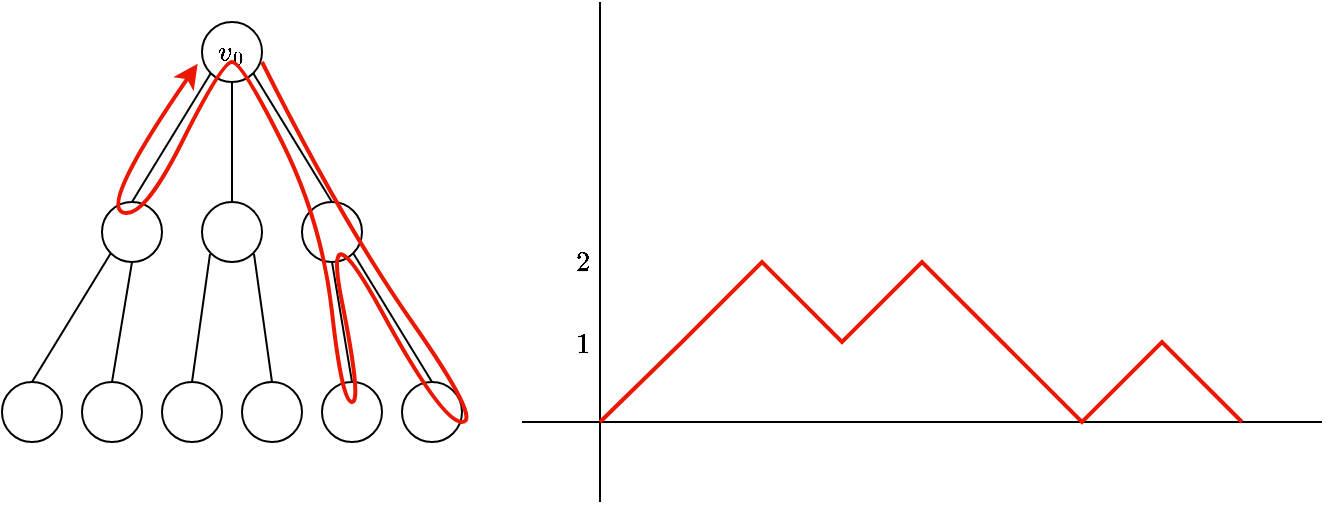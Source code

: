 <mxfile version="24.4.2" type="device">
  <diagram name="ページ1" id="8seGBtygA8eRMkJuS4D7">
    <mxGraphModel dx="763" dy="408" grid="1" gridSize="10" guides="1" tooltips="1" connect="1" arrows="1" fold="1" page="1" pageScale="1" pageWidth="827" pageHeight="1169" math="1" shadow="0">
      <root>
        <mxCell id="0" />
        <mxCell id="1" parent="0" />
        <mxCell id="2JYzVxW-8u_eNLuhjB4G-8" style="rounded=0;orthogonalLoop=1;jettySize=auto;html=1;exitX=0;exitY=1;exitDx=0;exitDy=0;entryX=0.5;entryY=0;entryDx=0;entryDy=0;endArrow=none;endFill=0;" edge="1" parent="1" source="2JYzVxW-8u_eNLuhjB4G-2" target="2JYzVxW-8u_eNLuhjB4G-4">
          <mxGeometry relative="1" as="geometry" />
        </mxCell>
        <mxCell id="2JYzVxW-8u_eNLuhjB4G-9" style="rounded=0;orthogonalLoop=1;jettySize=auto;html=1;exitX=0.5;exitY=1;exitDx=0;exitDy=0;entryX=0.5;entryY=0;entryDx=0;entryDy=0;endArrow=none;endFill=0;" edge="1" parent="1" source="2JYzVxW-8u_eNLuhjB4G-2" target="2JYzVxW-8u_eNLuhjB4G-6">
          <mxGeometry relative="1" as="geometry" />
        </mxCell>
        <mxCell id="2JYzVxW-8u_eNLuhjB4G-2" value="$$v_0$$" style="ellipse;whiteSpace=wrap;html=1;aspect=fixed;" vertex="1" parent="1">
          <mxGeometry x="120" y="80" width="30" height="30" as="geometry" />
        </mxCell>
        <mxCell id="2JYzVxW-8u_eNLuhjB4G-4" value="" style="ellipse;whiteSpace=wrap;html=1;aspect=fixed;" vertex="1" parent="1">
          <mxGeometry x="70" y="170" width="30" height="30" as="geometry" />
        </mxCell>
        <mxCell id="2JYzVxW-8u_eNLuhjB4G-6" value="" style="ellipse;whiteSpace=wrap;html=1;aspect=fixed;" vertex="1" parent="1">
          <mxGeometry x="120" y="170" width="30" height="30" as="geometry" />
        </mxCell>
        <mxCell id="2JYzVxW-8u_eNLuhjB4G-7" value="" style="ellipse;whiteSpace=wrap;html=1;aspect=fixed;" vertex="1" parent="1">
          <mxGeometry x="170" y="170" width="30" height="30" as="geometry" />
        </mxCell>
        <mxCell id="2JYzVxW-8u_eNLuhjB4G-10" style="rounded=0;orthogonalLoop=1;jettySize=auto;html=1;exitX=1;exitY=1;exitDx=0;exitDy=0;entryX=0.5;entryY=0;entryDx=0;entryDy=0;endArrow=none;endFill=0;" edge="1" parent="1" source="2JYzVxW-8u_eNLuhjB4G-2" target="2JYzVxW-8u_eNLuhjB4G-7">
          <mxGeometry relative="1" as="geometry" />
        </mxCell>
        <mxCell id="2JYzVxW-8u_eNLuhjB4G-11" style="rounded=0;orthogonalLoop=1;jettySize=auto;html=1;exitX=0;exitY=1;exitDx=0;exitDy=0;entryX=0.5;entryY=0;entryDx=0;entryDy=0;endArrow=none;endFill=0;" edge="1" parent="1" target="2JYzVxW-8u_eNLuhjB4G-13">
          <mxGeometry relative="1" as="geometry">
            <mxPoint x="124" y="196" as="sourcePoint" />
          </mxGeometry>
        </mxCell>
        <mxCell id="2JYzVxW-8u_eNLuhjB4G-13" value="" style="ellipse;whiteSpace=wrap;html=1;aspect=fixed;" vertex="1" parent="1">
          <mxGeometry x="100" y="260" width="30" height="30" as="geometry" />
        </mxCell>
        <mxCell id="2JYzVxW-8u_eNLuhjB4G-15" value="" style="ellipse;whiteSpace=wrap;html=1;aspect=fixed;" vertex="1" parent="1">
          <mxGeometry x="140" y="260" width="30" height="30" as="geometry" />
        </mxCell>
        <mxCell id="2JYzVxW-8u_eNLuhjB4G-16" style="rounded=0;orthogonalLoop=1;jettySize=auto;html=1;exitX=1;exitY=1;exitDx=0;exitDy=0;entryX=0.5;entryY=0;entryDx=0;entryDy=0;endArrow=none;endFill=0;" edge="1" parent="1" target="2JYzVxW-8u_eNLuhjB4G-15">
          <mxGeometry relative="1" as="geometry">
            <mxPoint x="146" y="196" as="sourcePoint" />
          </mxGeometry>
        </mxCell>
        <mxCell id="2JYzVxW-8u_eNLuhjB4G-17" style="rounded=0;orthogonalLoop=1;jettySize=auto;html=1;exitX=0;exitY=1;exitDx=0;exitDy=0;entryX=0.5;entryY=0;entryDx=0;entryDy=0;endArrow=none;endFill=0;" edge="1" parent="1" target="2JYzVxW-8u_eNLuhjB4G-18" source="2JYzVxW-8u_eNLuhjB4G-4">
          <mxGeometry relative="1" as="geometry">
            <mxPoint x="44" y="196" as="sourcePoint" />
          </mxGeometry>
        </mxCell>
        <mxCell id="2JYzVxW-8u_eNLuhjB4G-18" value="" style="ellipse;whiteSpace=wrap;html=1;aspect=fixed;" vertex="1" parent="1">
          <mxGeometry x="20" y="260" width="30" height="30" as="geometry" />
        </mxCell>
        <mxCell id="2JYzVxW-8u_eNLuhjB4G-19" value="" style="ellipse;whiteSpace=wrap;html=1;aspect=fixed;" vertex="1" parent="1">
          <mxGeometry x="60" y="260" width="30" height="30" as="geometry" />
        </mxCell>
        <mxCell id="2JYzVxW-8u_eNLuhjB4G-20" style="rounded=0;orthogonalLoop=1;jettySize=auto;html=1;exitX=0.5;exitY=1;exitDx=0;exitDy=0;entryX=0.5;entryY=0;entryDx=0;entryDy=0;endArrow=none;endFill=0;" edge="1" parent="1" target="2JYzVxW-8u_eNLuhjB4G-19" source="2JYzVxW-8u_eNLuhjB4G-4">
          <mxGeometry relative="1" as="geometry">
            <mxPoint x="66" y="196" as="sourcePoint" />
          </mxGeometry>
        </mxCell>
        <mxCell id="2JYzVxW-8u_eNLuhjB4G-21" style="rounded=0;orthogonalLoop=1;jettySize=auto;html=1;exitX=0.5;exitY=1;exitDx=0;exitDy=0;entryX=0.5;entryY=0;entryDx=0;entryDy=0;endArrow=none;endFill=0;" edge="1" parent="1" target="2JYzVxW-8u_eNLuhjB4G-22" source="2JYzVxW-8u_eNLuhjB4G-7">
          <mxGeometry relative="1" as="geometry">
            <mxPoint x="204" y="196" as="sourcePoint" />
          </mxGeometry>
        </mxCell>
        <mxCell id="2JYzVxW-8u_eNLuhjB4G-22" value="" style="ellipse;whiteSpace=wrap;html=1;aspect=fixed;" vertex="1" parent="1">
          <mxGeometry x="180" y="260" width="30" height="30" as="geometry" />
        </mxCell>
        <mxCell id="2JYzVxW-8u_eNLuhjB4G-23" value="" style="ellipse;whiteSpace=wrap;html=1;aspect=fixed;" vertex="1" parent="1">
          <mxGeometry x="220" y="260" width="30" height="30" as="geometry" />
        </mxCell>
        <mxCell id="2JYzVxW-8u_eNLuhjB4G-24" style="rounded=0;orthogonalLoop=1;jettySize=auto;html=1;exitX=1;exitY=1;exitDx=0;exitDy=0;entryX=0.5;entryY=0;entryDx=0;entryDy=0;endArrow=none;endFill=0;" edge="1" parent="1" target="2JYzVxW-8u_eNLuhjB4G-23" source="2JYzVxW-8u_eNLuhjB4G-7">
          <mxGeometry relative="1" as="geometry">
            <mxPoint x="226" y="196" as="sourcePoint" />
          </mxGeometry>
        </mxCell>
        <mxCell id="2JYzVxW-8u_eNLuhjB4G-25" value="" style="curved=1;endArrow=classic;html=1;rounded=0;strokeColor=#EB1700;strokeWidth=2;entryX=-0.073;entryY=0.696;entryDx=0;entryDy=0;entryPerimeter=0;" edge="1" parent="1" target="2JYzVxW-8u_eNLuhjB4G-2">
          <mxGeometry width="50" height="50" relative="1" as="geometry">
            <mxPoint x="150" y="100" as="sourcePoint" />
            <mxPoint x="50" y="240" as="targetPoint" />
            <Array as="points">
              <mxPoint x="190" y="180" />
              <mxPoint x="260" y="280" />
              <mxPoint x="240" y="280" />
              <mxPoint x="180" y="170" />
              <mxPoint x="200" y="270" />
              <mxPoint x="190" y="270" />
              <mxPoint x="180" y="180" />
              <mxPoint x="140" y="100" />
              <mxPoint x="130" y="100" />
              <mxPoint x="90" y="180" />
              <mxPoint x="70" y="170" />
            </Array>
          </mxGeometry>
        </mxCell>
        <mxCell id="2JYzVxW-8u_eNLuhjB4G-26" value="" style="endArrow=none;html=1;rounded=0;" edge="1" parent="1">
          <mxGeometry width="50" height="50" relative="1" as="geometry">
            <mxPoint x="280" y="280" as="sourcePoint" />
            <mxPoint x="680" y="280" as="targetPoint" />
          </mxGeometry>
        </mxCell>
        <mxCell id="2JYzVxW-8u_eNLuhjB4G-27" value="" style="endArrow=none;html=1;rounded=0;" edge="1" parent="1">
          <mxGeometry width="50" height="50" relative="1" as="geometry">
            <mxPoint x="319" y="320" as="sourcePoint" />
            <mxPoint x="319" y="70" as="targetPoint" />
          </mxGeometry>
        </mxCell>
        <mxCell id="2JYzVxW-8u_eNLuhjB4G-28" value="" style="endArrow=none;html=1;rounded=0;strokeColor=#EB1700;strokeWidth=2;" edge="1" parent="1">
          <mxGeometry width="50" height="50" relative="1" as="geometry">
            <mxPoint x="319" y="280" as="sourcePoint" />
            <mxPoint x="640" y="280" as="targetPoint" />
            <Array as="points">
              <mxPoint x="360" y="240" />
              <mxPoint x="400" y="200" />
              <mxPoint x="440" y="240" />
              <mxPoint x="480" y="200" />
              <mxPoint x="520" y="240" />
              <mxPoint x="560" y="280" />
              <mxPoint x="600" y="240" />
            </Array>
          </mxGeometry>
        </mxCell>
        <mxCell id="2JYzVxW-8u_eNLuhjB4G-29" value="$$1$$" style="text;html=1;align=center;verticalAlign=middle;resizable=0;points=[];autosize=1;strokeColor=none;fillColor=none;" vertex="1" parent="1">
          <mxGeometry x="280" y="226" width="60" height="30" as="geometry" />
        </mxCell>
        <mxCell id="2JYzVxW-8u_eNLuhjB4G-30" value="$$2$$" style="text;html=1;align=center;verticalAlign=middle;resizable=0;points=[];autosize=1;strokeColor=none;fillColor=none;" vertex="1" parent="1">
          <mxGeometry x="280" y="185" width="60" height="30" as="geometry" />
        </mxCell>
      </root>
    </mxGraphModel>
  </diagram>
</mxfile>
